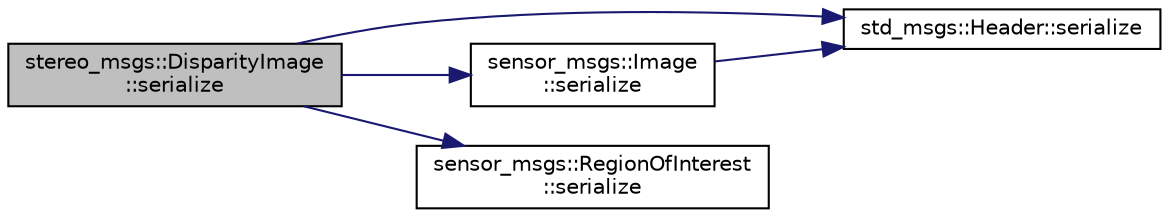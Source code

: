 digraph "stereo_msgs::DisparityImage::serialize"
{
  edge [fontname="Helvetica",fontsize="10",labelfontname="Helvetica",labelfontsize="10"];
  node [fontname="Helvetica",fontsize="10",shape=record];
  rankdir="LR";
  Node1 [label="stereo_msgs::DisparityImage\l::serialize",height=0.2,width=0.4,color="black", fillcolor="grey75", style="filled" fontcolor="black"];
  Node1 -> Node2 [color="midnightblue",fontsize="10",style="solid",fontname="Helvetica"];
  Node2 [label="std_msgs::Header::serialize",height=0.2,width=0.4,color="black", fillcolor="white", style="filled",URL="$classstd__msgs_1_1_header.html#a200c6f9d2576b1a237a19bc2d769925e"];
  Node1 -> Node3 [color="midnightblue",fontsize="10",style="solid",fontname="Helvetica"];
  Node3 [label="sensor_msgs::Image\l::serialize",height=0.2,width=0.4,color="black", fillcolor="white", style="filled",URL="$classsensor__msgs_1_1_image.html#a5301935f7ef5a9d8e894e962fcb9f3ec"];
  Node3 -> Node2 [color="midnightblue",fontsize="10",style="solid",fontname="Helvetica"];
  Node1 -> Node4 [color="midnightblue",fontsize="10",style="solid",fontname="Helvetica"];
  Node4 [label="sensor_msgs::RegionOfInterest\l::serialize",height=0.2,width=0.4,color="black", fillcolor="white", style="filled",URL="$classsensor__msgs_1_1_region_of_interest.html#ab9ab44bf939d45e707bf60b33f48cd33"];
}
